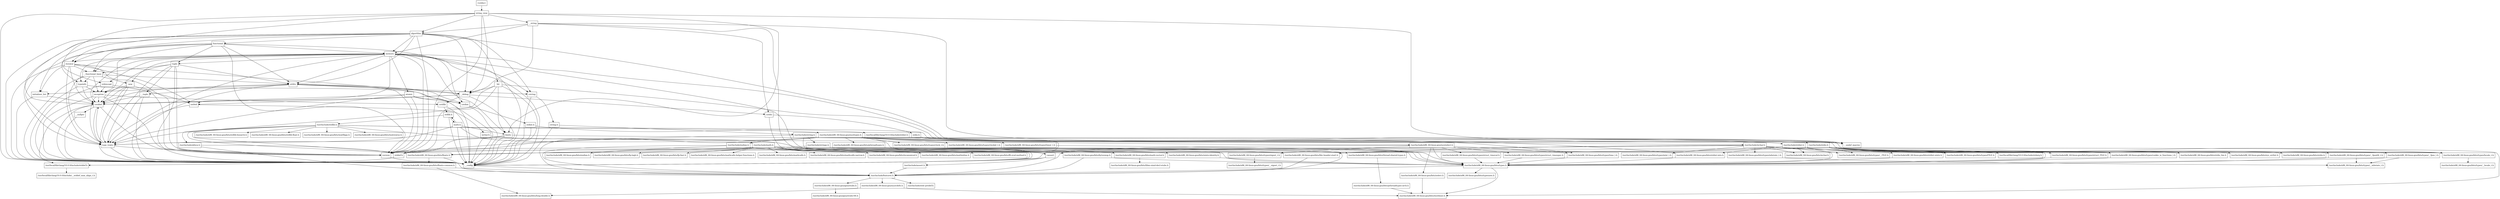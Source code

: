 digraph "dependencies" {
  header_0 [ shape="box", label="\<stdin\>" ];
  header_1 [ shape="box", label="string_view" ];
  header_100 [ shape="box", label="/usr/include/x86_64-linux-gnu/bits/stdio.h" ];
  header_101 [ shape="box", label="memory" ];
  header_102 [ shape="box", label="typeinfo" ];
  header_103 [ shape="box", label="exception" ];
  header_104 [ shape="box", label="new" ];
  header_105 [ shape="box", label="iterator" ];
  header_106 [ shape="box", label="__functional_base" ];
  header_107 [ shape="box", label="tuple" ];
  header_108 [ shape="box", label="stdexcept" ];
  header_109 [ shape="box", label="cassert" ];
  header_11 [ shape="box", label="__string" ];
  header_110 [ shape="box", label="/usr/include/assert.h" ];
  header_111 [ shape="box", label="atomic" ];
  header_112 [ shape="box", label="functional" ];
  header_113 [ shape="box", label="bit" ];
  header_12 [ shape="box", label="algorithm" ];
  header_13 [ shape="box", label="initializer_list" ];
  header_14 [ shape="box", label="cstddef" ];
  header_15 [ shape="box", label="version" ];
  header_16 [ shape="box", label="/usr/local/lib/clang/10.0.0/include/stddef.h" ];
  header_17 [ shape="box", label="/usr/local/lib/clang/10.0.0/include/__stddef_max_align_t.h" ];
  header_18 [ shape="box", label="__nullptr" ];
  header_19 [ shape="box", label="type_traits" ];
  header_2 [ shape="box", label="__config" ];
  header_20 [ shape="box", label="cstring" ];
  header_21 [ shape="box", label="string.h" ];
  header_22 [ shape="box", label="/usr/include/string.h" ];
  header_23 [ shape="box", label="/usr/include/x86_64-linux-gnu/bits/libc-header-start.h" ];
  header_24 [ shape="box", label="stddef.h" ];
  header_25 [ shape="box", label="/usr/include/x86_64-linux-gnu/bits/types/locale_t.h" ];
  header_26 [ shape="box", label="/usr/include/x86_64-linux-gnu/bits/types/__locale_t.h" ];
  header_27 [ shape="box", label="/usr/include/strings.h" ];
  header_28 [ shape="box", label="utility" ];
  header_29 [ shape="box", label="__tuple" ];
  header_3 [ shape="box", label="/usr/include/features.h" ];
  header_30 [ shape="box", label="cstdint" ];
  header_31 [ shape="box", label="stdint.h" ];
  header_32 [ shape="box", label="/usr/local/lib/clang/10.0.0/include/stdint.h" ];
  header_33 [ shape="box", label="/usr/include/stdint.h" ];
  header_34 [ shape="box", label="/usr/include/x86_64-linux-gnu/bits/types.h" ];
  header_35 [ shape="box", label="/usr/include/x86_64-linux-gnu/bits/typesizes.h" ];
  header_36 [ shape="box", label="/usr/include/x86_64-linux-gnu/bits/wchar.h" ];
  header_37 [ shape="box", label="/usr/include/x86_64-linux-gnu/bits/stdint-intn.h" ];
  header_38 [ shape="box", label="/usr/include/x86_64-linux-gnu/bits/stdint-uintn.h" ];
  header_39 [ shape="box", label="__debug" ];
  header_4 [ shape="box", label="/usr/include/stdc-predef.h" ];
  header_40 [ shape="box", label="iosfwd" ];
  header_41 [ shape="box", label="wchar.h" ];
  header_42 [ shape="box", label="/usr/include/wchar.h" ];
  header_43 [ shape="box", label="/usr/include/x86_64-linux-gnu/bits/floatn.h" ];
  header_44 [ shape="box", label="/usr/include/x86_64-linux-gnu/bits/floatn-common.h" ];
  header_45 [ shape="box", label="/usr/local/lib/clang/10.0.0/include/stdarg.h" ];
  header_46 [ shape="box", label="/usr/include/x86_64-linux-gnu/bits/types/wint_t.h" ];
  header_47 [ shape="box", label="/usr/include/x86_64-linux-gnu/bits/types/mbstate_t.h" ];
  header_48 [ shape="box", label="/usr/include/x86_64-linux-gnu/bits/types/__mbstate_t.h" ];
  header_49 [ shape="box", label="/usr/include/x86_64-linux-gnu/bits/types/__FILE.h" ];
  header_5 [ shape="box", label="/usr/include/x86_64-linux-gnu/sys/cdefs.h" ];
  header_50 [ shape="box", label="/usr/include/x86_64-linux-gnu/bits/types/FILE.h" ];
  header_51 [ shape="box", label="cstdlib" ];
  header_52 [ shape="box", label="stdlib.h" ];
  header_53 [ shape="box", label="/usr/include/stdlib.h" ];
  header_54 [ shape="box", label="/usr/include/x86_64-linux-gnu/bits/waitflags.h" ];
  header_55 [ shape="box", label="/usr/include/x86_64-linux-gnu/bits/waitstatus.h" ];
  header_56 [ shape="box", label="/usr/include/x86_64-linux-gnu/sys/types.h" ];
  header_57 [ shape="box", label="/usr/include/x86_64-linux-gnu/bits/types/clock_t.h" ];
  header_58 [ shape="box", label="/usr/include/x86_64-linux-gnu/bits/types/clockid_t.h" ];
  header_59 [ shape="box", label="/usr/include/x86_64-linux-gnu/bits/types/time_t.h" ];
  header_6 [ shape="box", label="/usr/include/x86_64-linux-gnu/bits/wordsize.h" ];
  header_60 [ shape="box", label="/usr/include/x86_64-linux-gnu/bits/types/timer_t.h" ];
  header_61 [ shape="box", label="/usr/include/endian.h" ];
  header_62 [ shape="box", label="/usr/include/x86_64-linux-gnu/bits/endian.h" ];
  header_63 [ shape="box", label="/usr/include/x86_64-linux-gnu/bits/byteswap.h" ];
  header_64 [ shape="box", label="/usr/include/x86_64-linux-gnu/bits/uintn-identity.h" ];
  header_65 [ shape="box", label="/usr/include/x86_64-linux-gnu/sys/select.h" ];
  header_66 [ shape="box", label="/usr/include/x86_64-linux-gnu/bits/select.h" ];
  header_67 [ shape="box", label="/usr/include/x86_64-linux-gnu/bits/types/sigset_t.h" ];
  header_68 [ shape="box", label="/usr/include/x86_64-linux-gnu/bits/types/__sigset_t.h" ];
  header_69 [ shape="box", label="/usr/include/x86_64-linux-gnu/bits/types/struct_timeval.h" ];
  header_7 [ shape="box", label="/usr/include/x86_64-linux-gnu/bits/long-double.h" ];
  header_70 [ shape="box", label="/usr/include/x86_64-linux-gnu/bits/types/struct_timespec.h" ];
  header_71 [ shape="box", label="/usr/include/x86_64-linux-gnu/bits/pthreadtypes.h" ];
  header_72 [ shape="box", label="/usr/include/x86_64-linux-gnu/bits/thread-shared-types.h" ];
  header_73 [ shape="box", label="/usr/include/x86_64-linux-gnu/bits/pthreadtypes-arch.h" ];
  header_74 [ shape="box", label="/usr/include/alloca.h" ];
  header_75 [ shape="box", label="/usr/include/x86_64-linux-gnu/bits/stdlib-bsearch.h" ];
  header_76 [ shape="box", label="/usr/include/x86_64-linux-gnu/bits/stdlib-float.h" ];
  header_77 [ shape="box", label="math.h" ];
  header_78 [ shape="box", label="/usr/include/math.h" ];
  header_79 [ shape="box", label="/usr/include/x86_64-linux-gnu/bits/math-vector.h" ];
  header_8 [ shape="box", label="/usr/include/x86_64-linux-gnu/gnu/stubs.h" ];
  header_80 [ shape="box", label="/usr/include/x86_64-linux-gnu/bits/libm-simd-decl-stubs.h" ];
  header_81 [ shape="box", label="/usr/include/x86_64-linux-gnu/bits/flt-eval-method.h" ];
  header_82 [ shape="box", label="/usr/include/x86_64-linux-gnu/bits/fp-logb.h" ];
  header_83 [ shape="box", label="/usr/include/x86_64-linux-gnu/bits/fp-fast.h" ];
  header_84 [ shape="box", label="/usr/include/x86_64-linux-gnu/bits/mathcalls-helper-functions.h" ];
  header_85 [ shape="box", label="/usr/include/x86_64-linux-gnu/bits/mathcalls.h" ];
  header_86 [ shape="box", label="/usr/include/x86_64-linux-gnu/bits/mathcalls-narrow.h" ];
  header_87 [ shape="box", label="/usr/include/x86_64-linux-gnu/bits/iscanonical.h" ];
  header_88 [ shape="box", label="/usr/include/x86_64-linux-gnu/bits/mathinline.h" ];
  header_89 [ shape="box", label="limits" ];
  header_9 [ shape="box", label="/usr/include/x86_64-linux-gnu/gnu/stubs-64.h" ];
  header_90 [ shape="box", label="__undef_macros" ];
  header_91 [ shape="box", label="cstdio" ];
  header_92 [ shape="box", label="stdio.h" ];
  header_93 [ shape="box", label="/usr/include/stdio.h" ];
  header_94 [ shape="box", label="/usr/include/x86_64-linux-gnu/bits/types/__fpos_t.h" ];
  header_95 [ shape="box", label="/usr/include/x86_64-linux-gnu/bits/types/__fpos64_t.h" ];
  header_96 [ shape="box", label="/usr/include/x86_64-linux-gnu/bits/types/struct_FILE.h" ];
  header_97 [ shape="box", label="/usr/include/x86_64-linux-gnu/bits/types/cookie_io_functions_t.h" ];
  header_98 [ shape="box", label="/usr/include/x86_64-linux-gnu/bits/stdio_lim.h" ];
  header_99 [ shape="box", label="/usr/include/x86_64-linux-gnu/bits/sys_errlist.h" ];
  header_61 -> header_63;
  header_61 -> header_62;
  header_61 -> header_3;
  header_61 -> header_64;
  header_60 -> header_34;
  header_63 -> header_34;
  header_63 -> header_3;
  header_65 -> header_59;
  header_65 -> header_34;
  header_65 -> header_70;
  header_65 -> header_3;
  header_65 -> header_67;
  header_65 -> header_66;
  header_65 -> header_69;
  header_64 -> header_34;
  header_67 -> header_68;
  header_66 -> header_6;
  header_69 -> header_34;
  header_72 -> header_73;
  header_73 -> header_6;
  header_70 -> header_34;
  header_71 -> header_72;
  header_77 -> header_52;
  header_77 -> header_2;
  header_77 -> header_78;
  header_77 -> header_89;
  header_77 -> header_19;
  header_74 -> header_24;
  header_74 -> header_3;
  header_78 -> header_34;
  header_78 -> header_23;
  header_78 -> header_88;
  header_78 -> header_43;
  header_78 -> header_83;
  header_78 -> header_82;
  header_78 -> header_81;
  header_78 -> header_79;
  header_78 -> header_87;
  header_78 -> header_86;
  header_78 -> header_85;
  header_78 -> header_84;
  header_79 -> header_80;
  header_112 -> header_15;
  header_112 -> header_28;
  header_112 -> header_19;
  header_112 -> header_2;
  header_112 -> header_107;
  header_112 -> header_106;
  header_112 -> header_101;
  header_112 -> header_103;
  header_112 -> header_102;
  header_113 -> header_15;
  header_113 -> header_39;
  header_113 -> header_19;
  header_113 -> header_89;
  header_113 -> header_2;
  header_113 -> header_90;
  header_110 -> header_3;
  header_111 -> header_14;
  header_111 -> header_15;
  header_111 -> header_2;
  header_111 -> header_19;
  header_111 -> header_30;
  header_47 -> header_48;
  header_44 -> header_7;
  header_44 -> header_3;
  header_43 -> header_44;
  header_43 -> header_3;
  header_42 -> header_25;
  header_42 -> header_36;
  header_42 -> header_24;
  header_42 -> header_50;
  header_42 -> header_23;
  header_42 -> header_47;
  header_42 -> header_46;
  header_42 -> header_45;
  header_42 -> header_43;
  header_42 -> header_49;
  header_41 -> header_2;
  header_41 -> header_42;
  header_40 -> header_2;
  header_40 -> header_41;
  header_105 -> header_14;
  header_105 -> header_15;
  header_105 -> header_13;
  header_105 -> header_39;
  header_105 -> header_19;
  header_105 -> header_2;
  header_105 -> header_40;
  header_105 -> header_106;
  header_104 -> header_14;
  header_104 -> header_15;
  header_104 -> header_2;
  header_104 -> header_19;
  header_104 -> header_103;
  header_107 -> header_14;
  header_107 -> header_15;
  header_107 -> header_29;
  header_107 -> header_28;
  header_107 -> header_19;
  header_107 -> header_2;
  header_107 -> header_106;
  header_106 -> header_28;
  header_106 -> header_19;
  header_106 -> header_2;
  header_106 -> header_104;
  header_106 -> header_103;
  header_106 -> header_102;
  header_101 -> header_14;
  header_101 -> header_15;
  header_101 -> header_109;
  header_101 -> header_28;
  header_101 -> header_19;
  header_101 -> header_30;
  header_101 -> header_20;
  header_101 -> header_89;
  header_101 -> header_2;
  header_101 -> header_108;
  header_101 -> header_40;
  header_101 -> header_105;
  header_101 -> header_104;
  header_101 -> header_107;
  header_101 -> header_106;
  header_101 -> header_90;
  header_101 -> header_111;
  header_101 -> header_102;
  header_5 -> header_6;
  header_5 -> header_7;
  header_2 -> header_3;
  header_3 -> header_4;
  header_3 -> header_5;
  header_3 -> header_8;
  header_0 -> header_1;
  header_1 -> header_15;
  header_1 -> header_11;
  header_1 -> header_12;
  header_1 -> header_39;
  header_1 -> header_89;
  header_1 -> header_2;
  header_1 -> header_108;
  header_1 -> header_105;
  header_1 -> header_90;
  header_8 -> header_9;
  header_58 -> header_34;
  header_59 -> header_34;
  header_51 -> header_52;
  header_51 -> header_2;
  header_52 -> header_53;
  header_52 -> header_2;
  header_52 -> header_77;
  header_53 -> header_25;
  header_53 -> header_24;
  header_53 -> header_54;
  header_53 -> header_55;
  header_53 -> header_23;
  header_53 -> header_43;
  header_53 -> header_56;
  header_53 -> header_74;
  header_53 -> header_75;
  header_53 -> header_76;
  header_56 -> header_58;
  header_56 -> header_59;
  header_56 -> header_24;
  header_56 -> header_34;
  header_56 -> header_57;
  header_56 -> header_61;
  header_56 -> header_60;
  header_56 -> header_71;
  header_56 -> header_65;
  header_56 -> header_3;
  header_56 -> header_37;
  header_57 -> header_34;
  header_29 -> header_14;
  header_29 -> header_2;
  header_29 -> header_19;
  header_28 -> header_14;
  header_28 -> header_15;
  header_28 -> header_29;
  header_28 -> header_13;
  header_28 -> header_39;
  header_28 -> header_20;
  header_28 -> header_30;
  header_28 -> header_19;
  header_28 -> header_2;
  header_25 -> header_26;
  header_24 -> header_16;
  header_27 -> header_25;
  header_27 -> header_24;
  header_27 -> header_3;
  header_21 -> header_2;
  header_21 -> header_22;
  header_20 -> header_21;
  header_20 -> header_2;
  header_23 -> header_3;
  header_22 -> header_25;
  header_22 -> header_24;
  header_22 -> header_27;
  header_22 -> header_23;
  header_38 -> header_34;
  header_39 -> header_14;
  header_39 -> header_51;
  header_39 -> header_2;
  header_39 -> header_91;
  header_39 -> header_40;
  header_37 -> header_34;
  header_34 -> header_6;
  header_34 -> header_35;
  header_34 -> header_3;
  header_32 -> header_33;
  header_33 -> header_38;
  header_33 -> header_36;
  header_33 -> header_37;
  header_33 -> header_34;
  header_33 -> header_23;
  header_33 -> header_6;
  header_30 -> header_2;
  header_30 -> header_31;
  header_31 -> header_32;
  header_31 -> header_2;
  header_109 -> header_2;
  header_109 -> header_110;
  header_108 -> header_2;
  header_108 -> header_103;
  header_108 -> header_40;
  header_89 -> header_90;
  header_89 -> header_2;
  header_89 -> header_19;
  header_89 -> header_15;
  header_103 -> header_14;
  header_103 -> header_51;
  header_103 -> header_2;
  header_103 -> header_19;
  header_103 -> header_15;
  header_102 -> header_14;
  header_102 -> header_2;
  header_102 -> header_30;
  header_102 -> header_103;
  header_14 -> header_15;
  header_14 -> header_16;
  header_14 -> header_18;
  header_14 -> header_2;
  header_14 -> header_19;
  header_15 -> header_2;
  header_16 -> header_17;
  header_11 -> header_12;
  header_11 -> header_39;
  header_11 -> header_90;
  header_11 -> header_2;
  header_11 -> header_101;
  header_11 -> header_91;
  header_12 -> header_14;
  header_12 -> header_15;
  header_12 -> header_90;
  header_12 -> header_28;
  header_12 -> header_13;
  header_12 -> header_112;
  header_12 -> header_39;
  header_12 -> header_20;
  header_12 -> header_19;
  header_12 -> header_2;
  header_12 -> header_105;
  header_12 -> header_101;
  header_12 -> header_113;
  header_13 -> header_14;
  header_13 -> header_2;
  header_18 -> header_2;
  header_19 -> header_14;
  header_19 -> header_15;
  header_19 -> header_2;
  header_94 -> header_34;
  header_94 -> header_48;
  header_95 -> header_34;
  header_95 -> header_48;
  header_96 -> header_34;
  header_97 -> header_34;
  header_91 -> header_2;
  header_91 -> header_92;
  header_92 -> header_2;
  header_92 -> header_93;
  header_93 -> header_50;
  header_93 -> header_24;
  header_93 -> header_34;
  header_93 -> header_23;
  header_93 -> header_45;
  header_93 -> header_98;
  header_93 -> header_99;
  header_93 -> header_94;
  header_93 -> header_95;
  header_93 -> header_96;
  header_93 -> header_97;
  header_93 -> header_100;
  header_93 -> header_49;
}